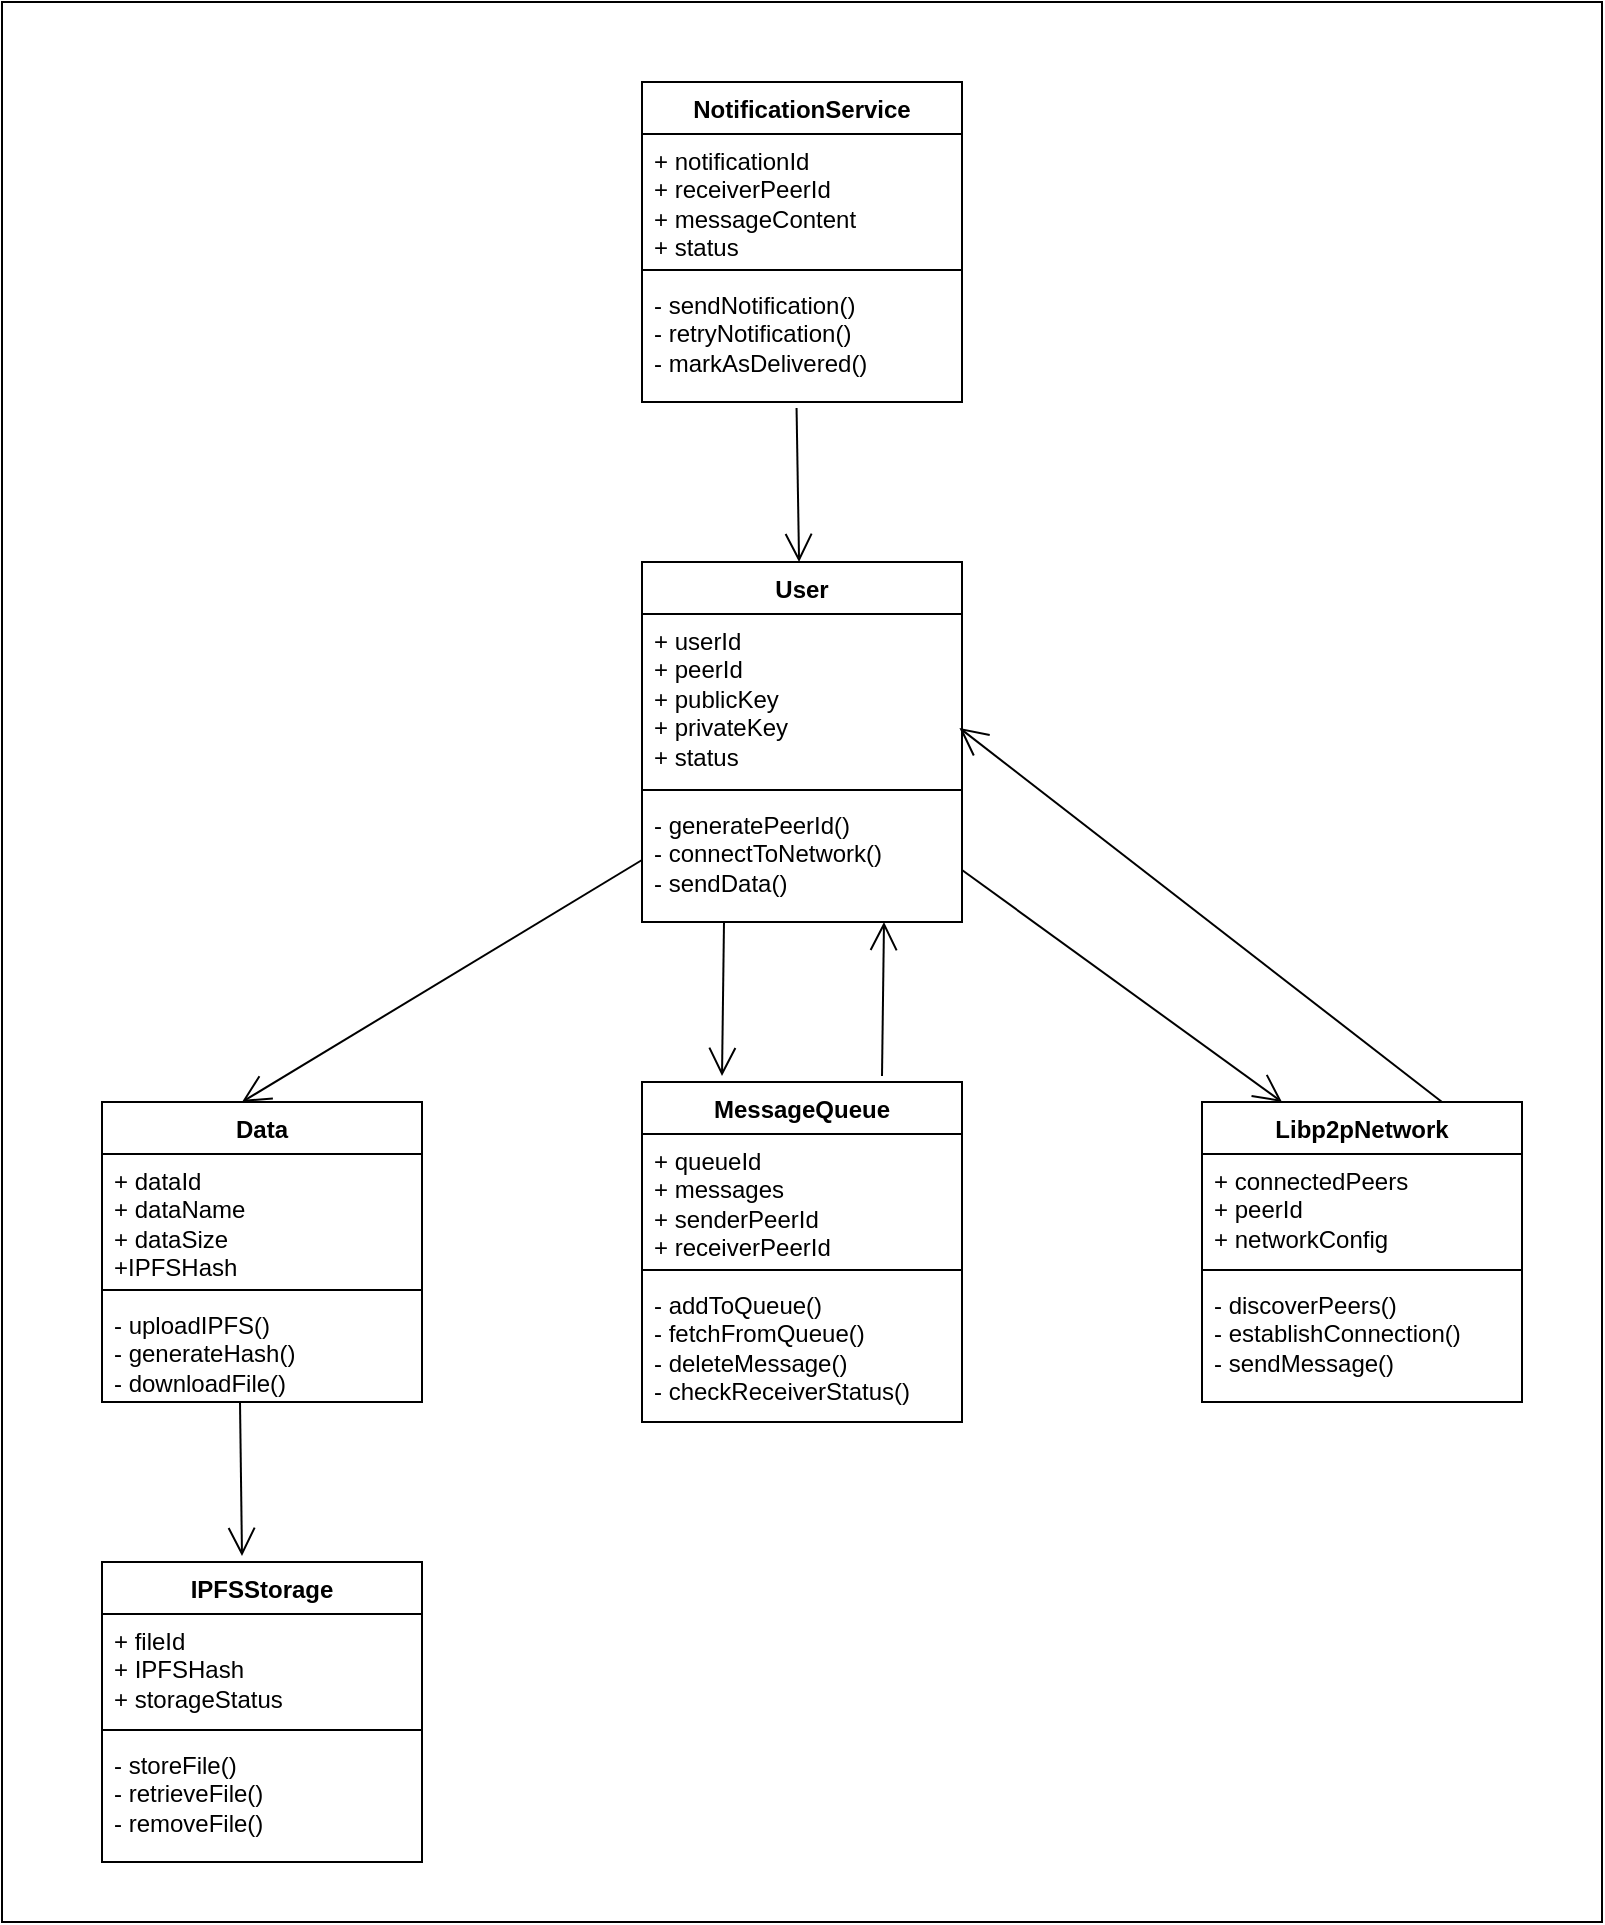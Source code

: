 <mxfile version="24.8.3">
  <diagram id="C5RBs43oDa-KdzZeNtuy" name="Page-1">
    <mxGraphModel dx="1050" dy="575" grid="1" gridSize="10" guides="1" tooltips="1" connect="1" arrows="1" fold="1" page="1" pageScale="1" pageWidth="827" pageHeight="1169" math="0" shadow="0">
      <root>
        <mxCell id="WIyWlLk6GJQsqaUBKTNV-0" />
        <mxCell id="WIyWlLk6GJQsqaUBKTNV-1" parent="WIyWlLk6GJQsqaUBKTNV-0" />
        <mxCell id="-NYc_Jf4tX-E-X8XDiT3-63" value="" style="rounded=0;whiteSpace=wrap;html=1;" parent="WIyWlLk6GJQsqaUBKTNV-1" vertex="1">
          <mxGeometry y="40" width="800" height="960" as="geometry" />
        </mxCell>
        <mxCell id="-NYc_Jf4tX-E-X8XDiT3-25" value="NotificationService" style="swimlane;fontStyle=1;align=center;verticalAlign=top;childLayout=stackLayout;horizontal=1;startSize=26;horizontalStack=0;resizeParent=1;resizeParentMax=0;resizeLast=0;collapsible=1;marginBottom=0;whiteSpace=wrap;html=1;" parent="WIyWlLk6GJQsqaUBKTNV-1" vertex="1">
          <mxGeometry x="320" y="80" width="160" height="160" as="geometry" />
        </mxCell>
        <mxCell id="-NYc_Jf4tX-E-X8XDiT3-26" value="+ notificationId&lt;div&gt;+ receiverPeerId&lt;/div&gt;&lt;div&gt;+ messageContent&lt;/div&gt;&lt;div&gt;+ status&lt;/div&gt;" style="text;strokeColor=none;fillColor=none;align=left;verticalAlign=top;spacingLeft=4;spacingRight=4;overflow=hidden;rotatable=0;points=[[0,0.5],[1,0.5]];portConstraint=eastwest;whiteSpace=wrap;html=1;" parent="-NYc_Jf4tX-E-X8XDiT3-25" vertex="1">
          <mxGeometry y="26" width="160" height="64" as="geometry" />
        </mxCell>
        <mxCell id="-NYc_Jf4tX-E-X8XDiT3-27" value="" style="line;strokeWidth=1;fillColor=none;align=left;verticalAlign=middle;spacingTop=-1;spacingLeft=3;spacingRight=3;rotatable=0;labelPosition=right;points=[];portConstraint=eastwest;strokeColor=inherit;" parent="-NYc_Jf4tX-E-X8XDiT3-25" vertex="1">
          <mxGeometry y="90" width="160" height="8" as="geometry" />
        </mxCell>
        <mxCell id="-NYc_Jf4tX-E-X8XDiT3-28" value="- sendNotification()&lt;div&gt;-&amp;nbsp;retryNotification()&lt;/div&gt;&lt;div&gt;-&amp;nbsp;markAsDelivered()&lt;/div&gt;" style="text;strokeColor=none;fillColor=none;align=left;verticalAlign=top;spacingLeft=4;spacingRight=4;overflow=hidden;rotatable=0;points=[[0,0.5],[1,0.5]];portConstraint=eastwest;whiteSpace=wrap;html=1;" parent="-NYc_Jf4tX-E-X8XDiT3-25" vertex="1">
          <mxGeometry y="98" width="160" height="62" as="geometry" />
        </mxCell>
        <mxCell id="-NYc_Jf4tX-E-X8XDiT3-29" value="User" style="swimlane;fontStyle=1;align=center;verticalAlign=top;childLayout=stackLayout;horizontal=1;startSize=26;horizontalStack=0;resizeParent=1;resizeParentMax=0;resizeLast=0;collapsible=1;marginBottom=0;whiteSpace=wrap;html=1;" parent="WIyWlLk6GJQsqaUBKTNV-1" vertex="1">
          <mxGeometry x="320" y="320" width="160" height="180" as="geometry" />
        </mxCell>
        <mxCell id="-NYc_Jf4tX-E-X8XDiT3-30" value="+ userId&lt;div&gt;+ peerId&lt;/div&gt;&lt;div&gt;+ publicKey&lt;/div&gt;&lt;div&gt;+ privateKey&lt;/div&gt;&lt;div&gt;+ status&lt;/div&gt;" style="text;strokeColor=none;fillColor=none;align=left;verticalAlign=top;spacingLeft=4;spacingRight=4;overflow=hidden;rotatable=0;points=[[0,0.5],[1,0.5]];portConstraint=eastwest;whiteSpace=wrap;html=1;" parent="-NYc_Jf4tX-E-X8XDiT3-29" vertex="1">
          <mxGeometry y="26" width="160" height="84" as="geometry" />
        </mxCell>
        <mxCell id="-NYc_Jf4tX-E-X8XDiT3-31" value="" style="line;strokeWidth=1;fillColor=none;align=left;verticalAlign=middle;spacingTop=-1;spacingLeft=3;spacingRight=3;rotatable=0;labelPosition=right;points=[];portConstraint=eastwest;strokeColor=inherit;" parent="-NYc_Jf4tX-E-X8XDiT3-29" vertex="1">
          <mxGeometry y="110" width="160" height="8" as="geometry" />
        </mxCell>
        <mxCell id="-NYc_Jf4tX-E-X8XDiT3-32" value="- generatePeerId()&lt;div&gt;-&amp;nbsp;connectToNetwork()&lt;/div&gt;&lt;div&gt;-&amp;nbsp;sendData()&lt;/div&gt;&lt;div&gt;&lt;br&gt;&lt;/div&gt;" style="text;strokeColor=none;fillColor=none;align=left;verticalAlign=top;spacingLeft=4;spacingRight=4;overflow=hidden;rotatable=0;points=[[0,0.5],[1,0.5]];portConstraint=eastwest;whiteSpace=wrap;html=1;" parent="-NYc_Jf4tX-E-X8XDiT3-29" vertex="1">
          <mxGeometry y="118" width="160" height="62" as="geometry" />
        </mxCell>
        <mxCell id="-NYc_Jf4tX-E-X8XDiT3-37" value="MessageQueue" style="swimlane;fontStyle=1;align=center;verticalAlign=top;childLayout=stackLayout;horizontal=1;startSize=26;horizontalStack=0;resizeParent=1;resizeParentMax=0;resizeLast=0;collapsible=1;marginBottom=0;whiteSpace=wrap;html=1;" parent="WIyWlLk6GJQsqaUBKTNV-1" vertex="1">
          <mxGeometry x="320" y="580" width="160" height="170" as="geometry" />
        </mxCell>
        <mxCell id="-NYc_Jf4tX-E-X8XDiT3-38" value="+&amp;nbsp;queueId&lt;div&gt;+&amp;nbsp;messages&lt;/div&gt;&lt;div&gt;+&amp;nbsp;senderPeerId&lt;/div&gt;&lt;div&gt;+&amp;nbsp;receiverPeerId&lt;/div&gt;" style="text;strokeColor=none;fillColor=none;align=left;verticalAlign=top;spacingLeft=4;spacingRight=4;overflow=hidden;rotatable=0;points=[[0,0.5],[1,0.5]];portConstraint=eastwest;whiteSpace=wrap;html=1;" parent="-NYc_Jf4tX-E-X8XDiT3-37" vertex="1">
          <mxGeometry y="26" width="160" height="64" as="geometry" />
        </mxCell>
        <mxCell id="-NYc_Jf4tX-E-X8XDiT3-39" value="" style="line;strokeWidth=1;fillColor=none;align=left;verticalAlign=middle;spacingTop=-1;spacingLeft=3;spacingRight=3;rotatable=0;labelPosition=right;points=[];portConstraint=eastwest;strokeColor=inherit;" parent="-NYc_Jf4tX-E-X8XDiT3-37" vertex="1">
          <mxGeometry y="90" width="160" height="8" as="geometry" />
        </mxCell>
        <mxCell id="-NYc_Jf4tX-E-X8XDiT3-40" value="-&amp;nbsp;addToQueue()&lt;div&gt;-&amp;nbsp;fetchFromQueue()&lt;/div&gt;&lt;div&gt;-&amp;nbsp;deleteMessage()&lt;/div&gt;&lt;div&gt;-&amp;nbsp;checkReceiverStatus()&lt;/div&gt;" style="text;strokeColor=none;fillColor=none;align=left;verticalAlign=top;spacingLeft=4;spacingRight=4;overflow=hidden;rotatable=0;points=[[0,0.5],[1,0.5]];portConstraint=eastwest;whiteSpace=wrap;html=1;" parent="-NYc_Jf4tX-E-X8XDiT3-37" vertex="1">
          <mxGeometry y="98" width="160" height="72" as="geometry" />
        </mxCell>
        <mxCell id="-NYc_Jf4tX-E-X8XDiT3-41" value="Libp2pNetwork" style="swimlane;fontStyle=1;align=center;verticalAlign=top;childLayout=stackLayout;horizontal=1;startSize=26;horizontalStack=0;resizeParent=1;resizeParentMax=0;resizeLast=0;collapsible=1;marginBottom=0;whiteSpace=wrap;html=1;" parent="WIyWlLk6GJQsqaUBKTNV-1" vertex="1">
          <mxGeometry x="600" y="590" width="160" height="150" as="geometry" />
        </mxCell>
        <mxCell id="-NYc_Jf4tX-E-X8XDiT3-42" value="+&amp;nbsp;connectedPeers&lt;div&gt;+&amp;nbsp;peerId&lt;/div&gt;&lt;div&gt;+&amp;nbsp;networkConfig&lt;/div&gt;" style="text;strokeColor=none;fillColor=none;align=left;verticalAlign=top;spacingLeft=4;spacingRight=4;overflow=hidden;rotatable=0;points=[[0,0.5],[1,0.5]];portConstraint=eastwest;whiteSpace=wrap;html=1;" parent="-NYc_Jf4tX-E-X8XDiT3-41" vertex="1">
          <mxGeometry y="26" width="160" height="54" as="geometry" />
        </mxCell>
        <mxCell id="-NYc_Jf4tX-E-X8XDiT3-43" value="" style="line;strokeWidth=1;fillColor=none;align=left;verticalAlign=middle;spacingTop=-1;spacingLeft=3;spacingRight=3;rotatable=0;labelPosition=right;points=[];portConstraint=eastwest;strokeColor=inherit;" parent="-NYc_Jf4tX-E-X8XDiT3-41" vertex="1">
          <mxGeometry y="80" width="160" height="8" as="geometry" />
        </mxCell>
        <mxCell id="-NYc_Jf4tX-E-X8XDiT3-44" value="-&amp;nbsp;discoverPeers()&lt;div&gt;-&amp;nbsp;establishConnection()&lt;/div&gt;&lt;div&gt;-&amp;nbsp;sendMessage()&lt;/div&gt;&lt;div&gt;&lt;br&gt;&lt;/div&gt;" style="text;strokeColor=none;fillColor=none;align=left;verticalAlign=top;spacingLeft=4;spacingRight=4;overflow=hidden;rotatable=0;points=[[0,0.5],[1,0.5]];portConstraint=eastwest;whiteSpace=wrap;html=1;" parent="-NYc_Jf4tX-E-X8XDiT3-41" vertex="1">
          <mxGeometry y="88" width="160" height="62" as="geometry" />
        </mxCell>
        <mxCell id="-NYc_Jf4tX-E-X8XDiT3-45" value="IPFSStorage" style="swimlane;fontStyle=1;align=center;verticalAlign=top;childLayout=stackLayout;horizontal=1;startSize=26;horizontalStack=0;resizeParent=1;resizeParentMax=0;resizeLast=0;collapsible=1;marginBottom=0;whiteSpace=wrap;html=1;" parent="WIyWlLk6GJQsqaUBKTNV-1" vertex="1">
          <mxGeometry x="50" y="820" width="160" height="150" as="geometry" />
        </mxCell>
        <mxCell id="-NYc_Jf4tX-E-X8XDiT3-46" value="+&amp;nbsp;fileId&lt;div&gt;+&amp;nbsp;IPFSHash&lt;/div&gt;&lt;div&gt;+&amp;nbsp;storageStatus&lt;/div&gt;" style="text;strokeColor=none;fillColor=none;align=left;verticalAlign=top;spacingLeft=4;spacingRight=4;overflow=hidden;rotatable=0;points=[[0,0.5],[1,0.5]];portConstraint=eastwest;whiteSpace=wrap;html=1;" parent="-NYc_Jf4tX-E-X8XDiT3-45" vertex="1">
          <mxGeometry y="26" width="160" height="54" as="geometry" />
        </mxCell>
        <mxCell id="-NYc_Jf4tX-E-X8XDiT3-47" value="" style="line;strokeWidth=1;fillColor=none;align=left;verticalAlign=middle;spacingTop=-1;spacingLeft=3;spacingRight=3;rotatable=0;labelPosition=right;points=[];portConstraint=eastwest;strokeColor=inherit;" parent="-NYc_Jf4tX-E-X8XDiT3-45" vertex="1">
          <mxGeometry y="80" width="160" height="8" as="geometry" />
        </mxCell>
        <mxCell id="-NYc_Jf4tX-E-X8XDiT3-48" value="-&amp;nbsp;storeFile()&lt;div&gt;-&amp;nbsp;retrieveFile()&lt;/div&gt;&lt;div&gt;-&amp;nbsp;removeFile()&lt;/div&gt;" style="text;strokeColor=none;fillColor=none;align=left;verticalAlign=top;spacingLeft=4;spacingRight=4;overflow=hidden;rotatable=0;points=[[0,0.5],[1,0.5]];portConstraint=eastwest;whiteSpace=wrap;html=1;" parent="-NYc_Jf4tX-E-X8XDiT3-45" vertex="1">
          <mxGeometry y="88" width="160" height="62" as="geometry" />
        </mxCell>
        <mxCell id="-NYc_Jf4tX-E-X8XDiT3-49" value="" style="endArrow=open;endFill=1;endSize=12;html=1;rounded=0;exitX=0.483;exitY=1.048;exitDx=0;exitDy=0;exitPerimeter=0;" parent="WIyWlLk6GJQsqaUBKTNV-1" source="-NYc_Jf4tX-E-X8XDiT3-28" target="-NYc_Jf4tX-E-X8XDiT3-29" edge="1">
          <mxGeometry width="160" relative="1" as="geometry">
            <mxPoint x="270" y="380" as="sourcePoint" />
            <mxPoint x="430" y="380" as="targetPoint" />
          </mxGeometry>
        </mxCell>
        <mxCell id="-NYc_Jf4tX-E-X8XDiT3-50" value="" style="endArrow=open;endFill=1;endSize=12;html=1;rounded=0;exitX=0.483;exitY=1.048;exitDx=0;exitDy=0;exitPerimeter=0;" parent="WIyWlLk6GJQsqaUBKTNV-1" edge="1">
          <mxGeometry width="160" relative="1" as="geometry">
            <mxPoint x="440" y="577" as="sourcePoint" />
            <mxPoint x="441" y="500" as="targetPoint" />
          </mxGeometry>
        </mxCell>
        <mxCell id="-NYc_Jf4tX-E-X8XDiT3-51" value="" style="endArrow=open;endFill=1;endSize=12;html=1;rounded=0;exitX=0.483;exitY=1.048;exitDx=0;exitDy=0;exitPerimeter=0;" parent="WIyWlLk6GJQsqaUBKTNV-1" edge="1">
          <mxGeometry width="160" relative="1" as="geometry">
            <mxPoint x="119" y="740" as="sourcePoint" />
            <mxPoint x="120" y="817" as="targetPoint" />
          </mxGeometry>
        </mxCell>
        <mxCell id="-NYc_Jf4tX-E-X8XDiT3-52" value="" style="endArrow=open;endFill=1;endSize=12;html=1;rounded=0;exitX=0;exitY=0.5;exitDx=0;exitDy=0;entryX=0.5;entryY=0;entryDx=0;entryDy=0;" parent="WIyWlLk6GJQsqaUBKTNV-1" source="-NYc_Jf4tX-E-X8XDiT3-32" edge="1">
          <mxGeometry width="160" relative="1" as="geometry">
            <mxPoint x="210" y="440" as="sourcePoint" />
            <mxPoint x="120" y="590" as="targetPoint" />
          </mxGeometry>
        </mxCell>
        <mxCell id="-NYc_Jf4tX-E-X8XDiT3-53" value="" style="endArrow=open;endFill=1;endSize=12;html=1;rounded=0;exitX=0;exitY=0.5;exitDx=0;exitDy=0;entryX=0.25;entryY=0;entryDx=0;entryDy=0;" parent="WIyWlLk6GJQsqaUBKTNV-1" target="-NYc_Jf4tX-E-X8XDiT3-41" edge="1">
          <mxGeometry width="160" relative="1" as="geometry">
            <mxPoint x="480" y="474.0" as="sourcePoint" />
            <mxPoint x="640" y="590.0" as="targetPoint" />
          </mxGeometry>
        </mxCell>
        <mxCell id="-NYc_Jf4tX-E-X8XDiT3-54" value="" style="endArrow=open;endFill=1;endSize=12;html=1;rounded=0;exitX=0.483;exitY=1.048;exitDx=0;exitDy=0;exitPerimeter=0;" parent="WIyWlLk6GJQsqaUBKTNV-1" edge="1">
          <mxGeometry width="160" relative="1" as="geometry">
            <mxPoint x="361.001" y="500" as="sourcePoint" />
            <mxPoint x="360.001" y="577" as="targetPoint" />
          </mxGeometry>
        </mxCell>
        <mxCell id="-NYc_Jf4tX-E-X8XDiT3-55" value="" style="endArrow=open;endFill=1;endSize=12;html=1;rounded=0;exitX=0.75;exitY=0;exitDx=0;exitDy=0;entryX=0.992;entryY=0.678;entryDx=0;entryDy=0;entryPerimeter=0;" parent="WIyWlLk6GJQsqaUBKTNV-1" source="-NYc_Jf4tX-E-X8XDiT3-41" target="-NYc_Jf4tX-E-X8XDiT3-30" edge="1">
          <mxGeometry width="160" relative="1" as="geometry">
            <mxPoint x="690" y="430.0" as="sourcePoint" />
            <mxPoint x="530" y="546.0" as="targetPoint" />
          </mxGeometry>
        </mxCell>
        <mxCell id="Dg27KDxswB3tFrEz8O6G-0" value="Data" style="swimlane;fontStyle=1;align=center;verticalAlign=top;childLayout=stackLayout;horizontal=1;startSize=26;horizontalStack=0;resizeParent=1;resizeParentMax=0;resizeLast=0;collapsible=1;marginBottom=0;whiteSpace=wrap;html=1;" parent="WIyWlLk6GJQsqaUBKTNV-1" vertex="1">
          <mxGeometry x="50" y="590" width="160" height="150" as="geometry" />
        </mxCell>
        <mxCell id="Dg27KDxswB3tFrEz8O6G-1" value="+ dataId&lt;div&gt;+ dataName&lt;/div&gt;&lt;div&gt;+ dataSize&lt;/div&gt;&lt;div&gt;+IPFSHash&lt;/div&gt;" style="text;strokeColor=none;fillColor=none;align=left;verticalAlign=top;spacingLeft=4;spacingRight=4;overflow=hidden;rotatable=0;points=[[0,0.5],[1,0.5]];portConstraint=eastwest;whiteSpace=wrap;html=1;" parent="Dg27KDxswB3tFrEz8O6G-0" vertex="1">
          <mxGeometry y="26" width="160" height="64" as="geometry" />
        </mxCell>
        <mxCell id="Dg27KDxswB3tFrEz8O6G-2" value="" style="line;strokeWidth=1;fillColor=none;align=left;verticalAlign=middle;spacingTop=-1;spacingLeft=3;spacingRight=3;rotatable=0;labelPosition=right;points=[];portConstraint=eastwest;strokeColor=inherit;" parent="Dg27KDxswB3tFrEz8O6G-0" vertex="1">
          <mxGeometry y="90" width="160" height="8" as="geometry" />
        </mxCell>
        <mxCell id="Dg27KDxswB3tFrEz8O6G-3" value="- uploadIPFS()&lt;div&gt;- generateHash()&lt;/div&gt;&lt;div&gt;- downloadFile()&lt;/div&gt;" style="text;strokeColor=none;fillColor=none;align=left;verticalAlign=top;spacingLeft=4;spacingRight=4;overflow=hidden;rotatable=0;points=[[0,0.5],[1,0.5]];portConstraint=eastwest;whiteSpace=wrap;html=1;" parent="Dg27KDxswB3tFrEz8O6G-0" vertex="1">
          <mxGeometry y="98" width="160" height="52" as="geometry" />
        </mxCell>
      </root>
    </mxGraphModel>
  </diagram>
</mxfile>
